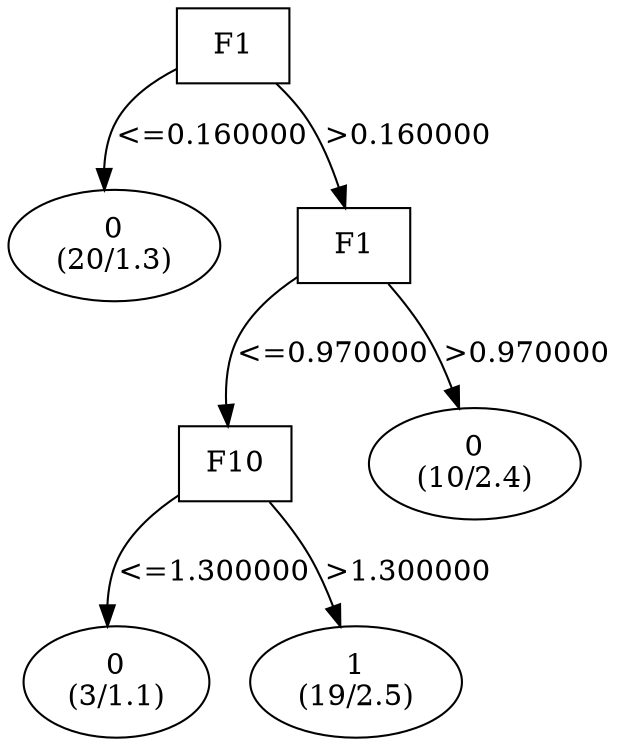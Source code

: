 digraph YaDT {
n0 [ shape=box, label="F1\n"]
n0 -> n1 [label="<=0.160000"]
n1 [ shape=ellipse, label="0\n(20/1.3)"]
n0 -> n2 [label=">0.160000"]
n2 [ shape=box, label="F1\n"]
n2 -> n3 [label="<=0.970000"]
n3 [ shape=box, label="F10\n"]
n3 -> n4 [label="<=1.300000"]
n4 [ shape=ellipse, label="0\n(3/1.1)"]
n3 -> n5 [label=">1.300000"]
n5 [ shape=ellipse, label="1\n(19/2.5)"]
n2 -> n7 [label=">0.970000"]
n7 [ shape=ellipse, label="0\n(10/2.4)"]
}
